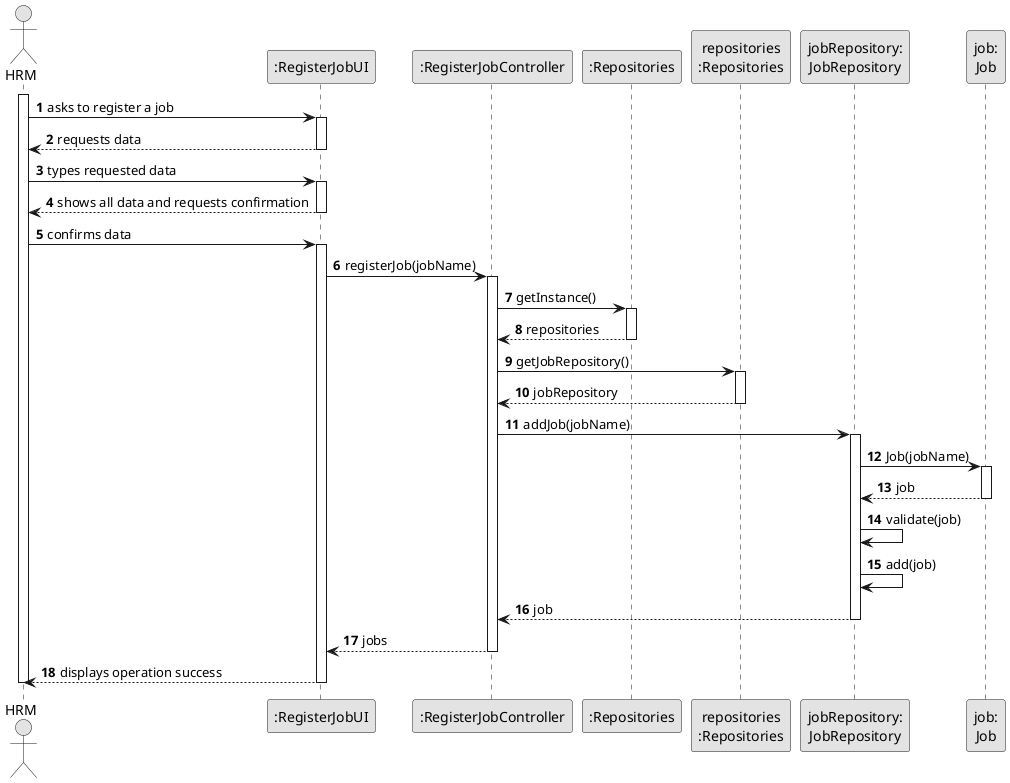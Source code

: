@startuml
skinparam monochrome true
skinparam packageStyle rectangle
skinparam shadowing false

autonumber

'hide footbox
actor "HRM" as Employee
participant ":RegisterJobUI" as UI
participant ":RegisterJobController" as CTRL
participant ":Repositories" as RepositorySingleton
participant "repositories\n:Repositories" as PLAT
participant "jobRepository:\nJobRepository" as JobRepository
participant "job:\nJob" as Job

activate Employee

    Employee -> UI : asks to register a job
    activate UI



        UI --> Employee : requests data
    deactivate UI



    Employee -> UI : types requested data
    activate UI



        UI --> Employee : shows all data and requests confirmation
    deactivate UI

    Employee -> UI : confirms data
    activate UI
    UI -> CTRL: registerJob(jobName)
            activate CTRL
                CTRL -> RepositorySingleton : getInstance()
                activate RepositorySingleton
                    RepositorySingleton --> CTRL : repositories
                deactivate RepositorySingleton

                CTRL -> PLAT : getJobRepository()
                activate PLAT
                PLAT --> CTRL : jobRepository
                deactivate PLAT

                CTRL -> JobRepository : addJob(jobName)
                activate JobRepository

                JobRepository -> Job : Job(jobName)
                activate Job
                Job --> JobRepository : job
                deactivate Job

                JobRepository -> JobRepository : validate(job)

                JobRepository -> JobRepository : add(job)


                JobRepository --> CTRL : job
                deactivate JobRepository
                CTRL --> UI : jobs

            deactivate CTRL

        UI --> Employee : displays operation success
    deactivate UI
    deactivate Employee

@enduml